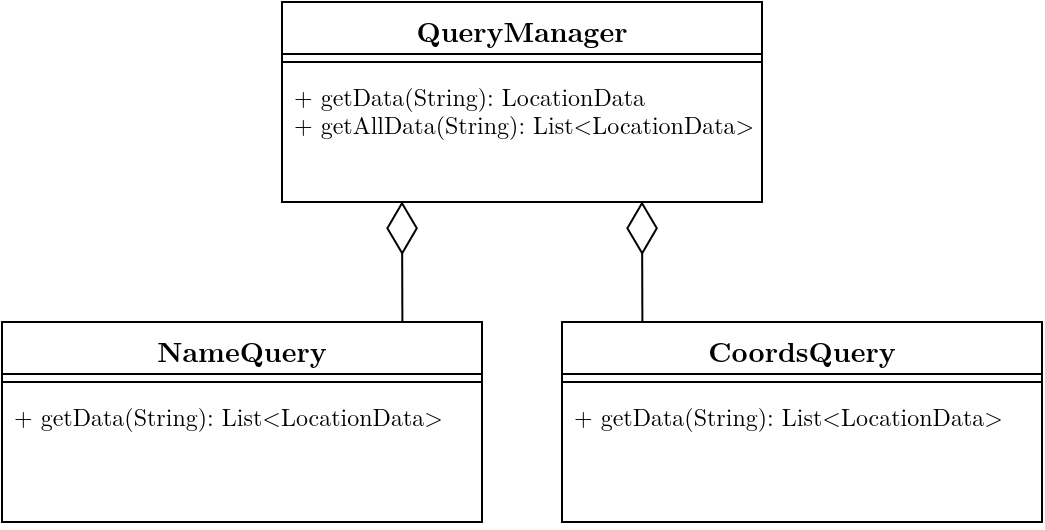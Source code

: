 <mxfile version="15.4.0" type="device"><diagram id="ul8nHQcgRO_aXspiXqXn" name="Page-1"><mxGraphModel dx="1106" dy="997" grid="1" gridSize="10" guides="1" tooltips="1" connect="1" arrows="1" fold="1" page="1" pageScale="1" pageWidth="827" pageHeight="1169" math="0" shadow="0"><root><mxCell id="0"/><mxCell id="1" parent="0"/><mxCell id="qRbLPATT3-Qpcpo3OTHD-1" value="QueryManager" style="swimlane;fontStyle=1;align=center;verticalAlign=top;childLayout=stackLayout;horizontal=1;startSize=26;horizontalStack=0;resizeParent=1;resizeParentMax=0;resizeLast=0;collapsible=1;marginBottom=0;fontFamily=Latin Modern Roman;fontSize=14;" parent="1" vertex="1"><mxGeometry x="180" y="40" width="240" height="100" as="geometry"/></mxCell><mxCell id="qRbLPATT3-Qpcpo3OTHD-3" value="" style="line;strokeWidth=1;fillColor=none;align=left;verticalAlign=middle;spacingTop=-1;spacingLeft=3;spacingRight=3;rotatable=0;labelPosition=right;points=[];portConstraint=eastwest;fontFamily=Latin Modern Roman;" parent="qRbLPATT3-Qpcpo3OTHD-1" vertex="1"><mxGeometry y="26" width="240" height="8" as="geometry"/></mxCell><mxCell id="qRbLPATT3-Qpcpo3OTHD-4" value="+ getData(String): LocationData&#10;+ getAllData(String): List&lt;LocationData&gt;" style="text;strokeColor=none;fillColor=none;align=left;verticalAlign=top;spacingLeft=4;spacingRight=4;overflow=hidden;rotatable=0;points=[[0,0.5],[1,0.5]];portConstraint=eastwest;fontFamily=Latin Modern Roman;" parent="qRbLPATT3-Qpcpo3OTHD-1" vertex="1"><mxGeometry y="34" width="240" height="66" as="geometry"/></mxCell><mxCell id="qRbLPATT3-Qpcpo3OTHD-5" value="NameQuery" style="swimlane;fontStyle=1;align=center;verticalAlign=top;childLayout=stackLayout;horizontal=1;startSize=26;horizontalStack=0;resizeParent=1;resizeParentMax=0;resizeLast=0;collapsible=1;marginBottom=0;fontFamily=Latin Modern Roman;fontSize=14;" parent="1" vertex="1"><mxGeometry x="40" y="200" width="240" height="100" as="geometry"/></mxCell><mxCell id="qRbLPATT3-Qpcpo3OTHD-6" value="" style="line;strokeWidth=1;fillColor=none;align=left;verticalAlign=middle;spacingTop=-1;spacingLeft=3;spacingRight=3;rotatable=0;labelPosition=right;points=[];portConstraint=eastwest;fontFamily=Latin Modern Roman;" parent="qRbLPATT3-Qpcpo3OTHD-5" vertex="1"><mxGeometry y="26" width="240" height="8" as="geometry"/></mxCell><mxCell id="qRbLPATT3-Qpcpo3OTHD-7" value="+ getData(String): List&lt;LocationData&gt;" style="text;strokeColor=none;fillColor=none;align=left;verticalAlign=top;spacingLeft=4;spacingRight=4;overflow=hidden;rotatable=0;points=[[0,0.5],[1,0.5]];portConstraint=eastwest;fontFamily=Latin Modern Roman;" parent="qRbLPATT3-Qpcpo3OTHD-5" vertex="1"><mxGeometry y="34" width="240" height="66" as="geometry"/></mxCell><mxCell id="7MVnX2ggOU2VCNVhfg92-2" value="" style="endArrow=diamondThin;endFill=0;endSize=24;html=1;rounded=0;entryX=0.499;entryY=0.994;entryDx=0;entryDy=0;entryPerimeter=0;exitX=0.5;exitY=0;exitDx=0;exitDy=0;fontFamily=Latin Modern Roman;" parent="1" edge="1"><mxGeometry width="160" relative="1" as="geometry"><mxPoint x="240.2" y="200" as="sourcePoint"/><mxPoint x="240.0" y="139.604" as="targetPoint"/></mxGeometry></mxCell><mxCell id="z_yiRvSh_vQGMeb0hunx-1" value="CoordsQuery" style="swimlane;fontStyle=1;align=center;verticalAlign=top;childLayout=stackLayout;horizontal=1;startSize=26;horizontalStack=0;resizeParent=1;resizeParentMax=0;resizeLast=0;collapsible=1;marginBottom=0;fontFamily=Latin Modern Roman;fontSize=14;" parent="1" vertex="1"><mxGeometry x="320" y="200" width="240" height="100" as="geometry"/></mxCell><mxCell id="z_yiRvSh_vQGMeb0hunx-2" value="" style="line;strokeWidth=1;fillColor=none;align=left;verticalAlign=middle;spacingTop=-1;spacingLeft=3;spacingRight=3;rotatable=0;labelPosition=right;points=[];portConstraint=eastwest;fontFamily=Latin Modern Roman;" parent="z_yiRvSh_vQGMeb0hunx-1" vertex="1"><mxGeometry y="26" width="240" height="8" as="geometry"/></mxCell><mxCell id="z_yiRvSh_vQGMeb0hunx-3" value="+ getData(String): List&lt;LocationData&gt;" style="text;strokeColor=none;fillColor=none;align=left;verticalAlign=top;spacingLeft=4;spacingRight=4;overflow=hidden;rotatable=0;points=[[0,0.5],[1,0.5]];portConstraint=eastwest;fontFamily=Latin Modern Roman;" parent="z_yiRvSh_vQGMeb0hunx-1" vertex="1"><mxGeometry y="34" width="240" height="66" as="geometry"/></mxCell><mxCell id="z_yiRvSh_vQGMeb0hunx-4" value="" style="endArrow=diamondThin;endFill=0;endSize=24;html=1;rounded=0;entryX=0.499;entryY=0.994;entryDx=0;entryDy=0;entryPerimeter=0;exitX=0.5;exitY=0;exitDx=0;exitDy=0;fontFamily=Latin Modern Roman;" parent="1" edge="1"><mxGeometry width="160" relative="1" as="geometry"><mxPoint x="360.2" y="200" as="sourcePoint"/><mxPoint x="360" y="139.604" as="targetPoint"/></mxGeometry></mxCell></root></mxGraphModel></diagram></mxfile>